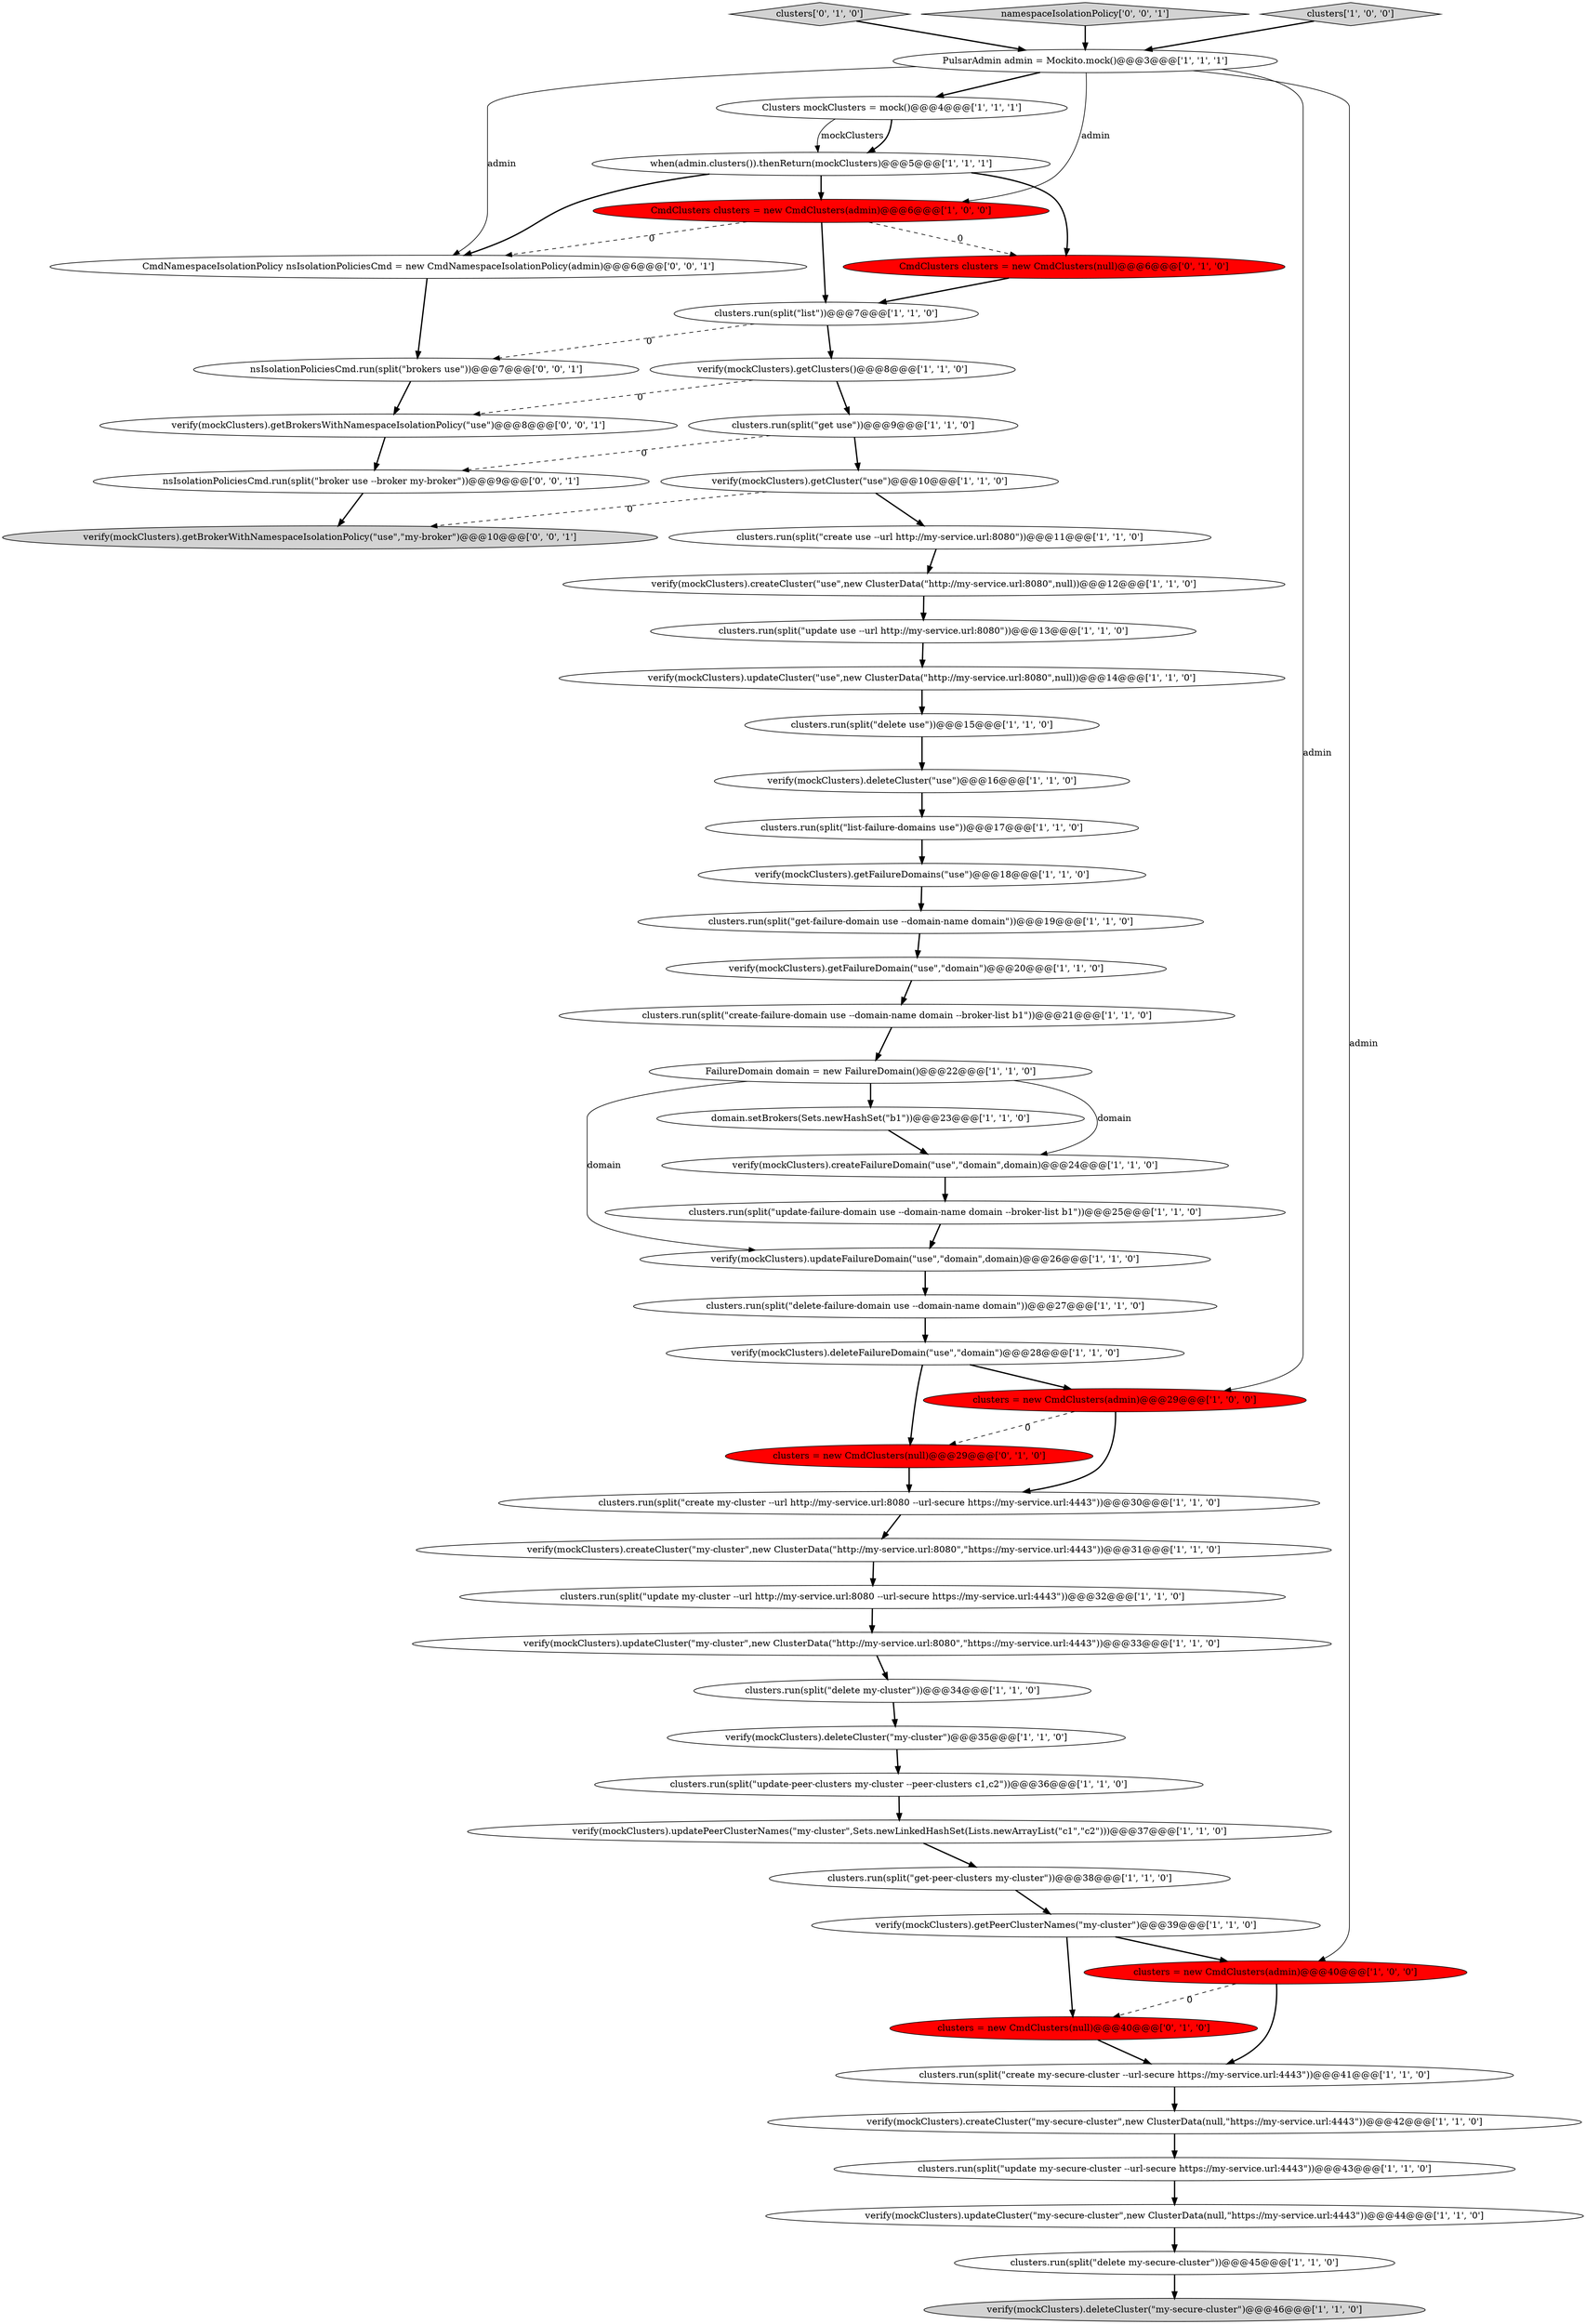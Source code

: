 digraph {
46 [style = filled, label = "clusters = new CmdClusters(null)@@@29@@@['0', '1', '0']", fillcolor = red, shape = ellipse image = "AAA1AAABBB2BBB"];
24 [style = filled, label = "clusters.run(split(\"create my-cluster --url http://my-service.url:8080 --url-secure https://my-service.url:4443\"))@@@30@@@['1', '1', '0']", fillcolor = white, shape = ellipse image = "AAA0AAABBB1BBB"];
7 [style = filled, label = "verify(mockClusters).createCluster(\"use\",new ClusterData(\"http://my-service.url:8080\",null))@@@12@@@['1', '1', '0']", fillcolor = white, shape = ellipse image = "AAA0AAABBB1BBB"];
15 [style = filled, label = "clusters.run(split(\"get-peer-clusters my-cluster\"))@@@38@@@['1', '1', '0']", fillcolor = white, shape = ellipse image = "AAA0AAABBB1BBB"];
3 [style = filled, label = "verify(mockClusters).updateFailureDomain(\"use\",\"domain\",domain)@@@26@@@['1', '1', '0']", fillcolor = white, shape = ellipse image = "AAA0AAABBB1BBB"];
5 [style = filled, label = "clusters.run(split(\"get-failure-domain use --domain-name domain\"))@@@19@@@['1', '1', '0']", fillcolor = white, shape = ellipse image = "AAA0AAABBB1BBB"];
4 [style = filled, label = "Clusters mockClusters = mock()@@@4@@@['1', '1', '1']", fillcolor = white, shape = ellipse image = "AAA0AAABBB1BBB"];
33 [style = filled, label = "verify(mockClusters).updatePeerClusterNames(\"my-cluster\",Sets.newLinkedHashSet(Lists.newArrayList(\"c1\",\"c2\")))@@@37@@@['1', '1', '0']", fillcolor = white, shape = ellipse image = "AAA0AAABBB1BBB"];
6 [style = filled, label = "clusters.run(split(\"create use --url http://my-service.url:8080\"))@@@11@@@['1', '1', '0']", fillcolor = white, shape = ellipse image = "AAA0AAABBB1BBB"];
21 [style = filled, label = "clusters.run(split(\"create my-secure-cluster --url-secure https://my-service.url:4443\"))@@@41@@@['1', '1', '0']", fillcolor = white, shape = ellipse image = "AAA0AAABBB1BBB"];
26 [style = filled, label = "verify(mockClusters).getFailureDomains(\"use\")@@@18@@@['1', '1', '0']", fillcolor = white, shape = ellipse image = "AAA0AAABBB1BBB"];
54 [style = filled, label = "verify(mockClusters).getBrokersWithNamespaceIsolationPolicy(\"use\")@@@8@@@['0', '0', '1']", fillcolor = white, shape = ellipse image = "AAA0AAABBB3BBB"];
52 [style = filled, label = "CmdNamespaceIsolationPolicy nsIsolationPoliciesCmd = new CmdNamespaceIsolationPolicy(admin)@@@6@@@['0', '0', '1']", fillcolor = white, shape = ellipse image = "AAA0AAABBB3BBB"];
41 [style = filled, label = "clusters = new CmdClusters(admin)@@@40@@@['1', '0', '0']", fillcolor = red, shape = ellipse image = "AAA1AAABBB1BBB"];
48 [style = filled, label = "clusters['0', '1', '0']", fillcolor = lightgray, shape = diamond image = "AAA0AAABBB2BBB"];
40 [style = filled, label = "verify(mockClusters).updateCluster(\"my-cluster\",new ClusterData(\"http://my-service.url:8080\",\"https://my-service.url:4443\"))@@@33@@@['1', '1', '0']", fillcolor = white, shape = ellipse image = "AAA0AAABBB1BBB"];
25 [style = filled, label = "verify(mockClusters).getPeerClusterNames(\"my-cluster\")@@@39@@@['1', '1', '0']", fillcolor = white, shape = ellipse image = "AAA0AAABBB1BBB"];
16 [style = filled, label = "clusters.run(split(\"delete my-secure-cluster\"))@@@45@@@['1', '1', '0']", fillcolor = white, shape = ellipse image = "AAA0AAABBB1BBB"];
32 [style = filled, label = "clusters.run(split(\"list-failure-domains use\"))@@@17@@@['1', '1', '0']", fillcolor = white, shape = ellipse image = "AAA0AAABBB1BBB"];
12 [style = filled, label = "verify(mockClusters).deleteFailureDomain(\"use\",\"domain\")@@@28@@@['1', '1', '0']", fillcolor = white, shape = ellipse image = "AAA0AAABBB1BBB"];
19 [style = filled, label = "verify(mockClusters).deleteCluster(\"use\")@@@16@@@['1', '1', '0']", fillcolor = white, shape = ellipse image = "AAA0AAABBB1BBB"];
18 [style = filled, label = "verify(mockClusters).deleteCluster(\"my-secure-cluster\")@@@46@@@['1', '1', '0']", fillcolor = lightgray, shape = ellipse image = "AAA0AAABBB1BBB"];
30 [style = filled, label = "verify(mockClusters).createCluster(\"my-cluster\",new ClusterData(\"http://my-service.url:8080\",\"https://my-service.url:4443\"))@@@31@@@['1', '1', '0']", fillcolor = white, shape = ellipse image = "AAA0AAABBB1BBB"];
53 [style = filled, label = "namespaceIsolationPolicy['0', '0', '1']", fillcolor = lightgray, shape = diamond image = "AAA0AAABBB3BBB"];
35 [style = filled, label = "clusters.run(split(\"update my-secure-cluster --url-secure https://my-service.url:4443\"))@@@43@@@['1', '1', '0']", fillcolor = white, shape = ellipse image = "AAA0AAABBB1BBB"];
28 [style = filled, label = "verify(mockClusters).deleteCluster(\"my-cluster\")@@@35@@@['1', '1', '0']", fillcolor = white, shape = ellipse image = "AAA0AAABBB1BBB"];
37 [style = filled, label = "clusters.run(split(\"delete use\"))@@@15@@@['1', '1', '0']", fillcolor = white, shape = ellipse image = "AAA0AAABBB1BBB"];
45 [style = filled, label = "CmdClusters clusters = new CmdClusters(null)@@@6@@@['0', '1', '0']", fillcolor = red, shape = ellipse image = "AAA1AAABBB2BBB"];
22 [style = filled, label = "when(admin.clusters()).thenReturn(mockClusters)@@@5@@@['1', '1', '1']", fillcolor = white, shape = ellipse image = "AAA0AAABBB1BBB"];
11 [style = filled, label = "FailureDomain domain = new FailureDomain()@@@22@@@['1', '1', '0']", fillcolor = white, shape = ellipse image = "AAA0AAABBB1BBB"];
23 [style = filled, label = "clusters = new CmdClusters(admin)@@@29@@@['1', '0', '0']", fillcolor = red, shape = ellipse image = "AAA1AAABBB1BBB"];
29 [style = filled, label = "CmdClusters clusters = new CmdClusters(admin)@@@6@@@['1', '0', '0']", fillcolor = red, shape = ellipse image = "AAA1AAABBB1BBB"];
39 [style = filled, label = "clusters.run(split(\"delete my-cluster\"))@@@34@@@['1', '1', '0']", fillcolor = white, shape = ellipse image = "AAA0AAABBB1BBB"];
47 [style = filled, label = "clusters = new CmdClusters(null)@@@40@@@['0', '1', '0']", fillcolor = red, shape = ellipse image = "AAA1AAABBB2BBB"];
14 [style = filled, label = "verify(mockClusters).getFailureDomain(\"use\",\"domain\")@@@20@@@['1', '1', '0']", fillcolor = white, shape = ellipse image = "AAA0AAABBB1BBB"];
0 [style = filled, label = "verify(mockClusters).createCluster(\"my-secure-cluster\",new ClusterData(null,\"https://my-service.url:4443\"))@@@42@@@['1', '1', '0']", fillcolor = white, shape = ellipse image = "AAA0AAABBB1BBB"];
9 [style = filled, label = "clusters.run(split(\"get use\"))@@@9@@@['1', '1', '0']", fillcolor = white, shape = ellipse image = "AAA0AAABBB1BBB"];
31 [style = filled, label = "clusters.run(split(\"delete-failure-domain use --domain-name domain\"))@@@27@@@['1', '1', '0']", fillcolor = white, shape = ellipse image = "AAA0AAABBB1BBB"];
42 [style = filled, label = "verify(mockClusters).updateCluster(\"my-secure-cluster\",new ClusterData(null,\"https://my-service.url:4443\"))@@@44@@@['1', '1', '0']", fillcolor = white, shape = ellipse image = "AAA0AAABBB1BBB"];
43 [style = filled, label = "verify(mockClusters).updateCluster(\"use\",new ClusterData(\"http://my-service.url:8080\",null))@@@14@@@['1', '1', '0']", fillcolor = white, shape = ellipse image = "AAA0AAABBB1BBB"];
1 [style = filled, label = "clusters.run(split(\"update-peer-clusters my-cluster --peer-clusters c1,c2\"))@@@36@@@['1', '1', '0']", fillcolor = white, shape = ellipse image = "AAA0AAABBB1BBB"];
36 [style = filled, label = "clusters.run(split(\"list\"))@@@7@@@['1', '1', '0']", fillcolor = white, shape = ellipse image = "AAA0AAABBB1BBB"];
8 [style = filled, label = "PulsarAdmin admin = Mockito.mock()@@@3@@@['1', '1', '1']", fillcolor = white, shape = ellipse image = "AAA0AAABBB1BBB"];
38 [style = filled, label = "clusters.run(split(\"create-failure-domain use --domain-name domain --broker-list b1\"))@@@21@@@['1', '1', '0']", fillcolor = white, shape = ellipse image = "AAA0AAABBB1BBB"];
2 [style = filled, label = "verify(mockClusters).getCluster(\"use\")@@@10@@@['1', '1', '0']", fillcolor = white, shape = ellipse image = "AAA0AAABBB1BBB"];
13 [style = filled, label = "clusters['1', '0', '0']", fillcolor = lightgray, shape = diamond image = "AAA0AAABBB1BBB"];
17 [style = filled, label = "clusters.run(split(\"update use --url http://my-service.url:8080\"))@@@13@@@['1', '1', '0']", fillcolor = white, shape = ellipse image = "AAA0AAABBB1BBB"];
50 [style = filled, label = "verify(mockClusters).getBrokerWithNamespaceIsolationPolicy(\"use\",\"my-broker\")@@@10@@@['0', '0', '1']", fillcolor = lightgray, shape = ellipse image = "AAA0AAABBB3BBB"];
10 [style = filled, label = "clusters.run(split(\"update my-cluster --url http://my-service.url:8080 --url-secure https://my-service.url:4443\"))@@@32@@@['1', '1', '0']", fillcolor = white, shape = ellipse image = "AAA0AAABBB1BBB"];
34 [style = filled, label = "verify(mockClusters).getClusters()@@@8@@@['1', '1', '0']", fillcolor = white, shape = ellipse image = "AAA0AAABBB1BBB"];
49 [style = filled, label = "nsIsolationPoliciesCmd.run(split(\"brokers use\"))@@@7@@@['0', '0', '1']", fillcolor = white, shape = ellipse image = "AAA0AAABBB3BBB"];
27 [style = filled, label = "domain.setBrokers(Sets.newHashSet(\"b1\"))@@@23@@@['1', '1', '0']", fillcolor = white, shape = ellipse image = "AAA0AAABBB1BBB"];
51 [style = filled, label = "nsIsolationPoliciesCmd.run(split(\"broker use --broker my-broker\"))@@@9@@@['0', '0', '1']", fillcolor = white, shape = ellipse image = "AAA0AAABBB3BBB"];
20 [style = filled, label = "verify(mockClusters).createFailureDomain(\"use\",\"domain\",domain)@@@24@@@['1', '1', '0']", fillcolor = white, shape = ellipse image = "AAA0AAABBB1BBB"];
44 [style = filled, label = "clusters.run(split(\"update-failure-domain use --domain-name domain --broker-list b1\"))@@@25@@@['1', '1', '0']", fillcolor = white, shape = ellipse image = "AAA0AAABBB1BBB"];
54->51 [style = bold, label=""];
29->36 [style = bold, label=""];
11->3 [style = solid, label="domain"];
25->47 [style = bold, label=""];
16->18 [style = bold, label=""];
34->9 [style = bold, label=""];
7->17 [style = bold, label=""];
22->45 [style = bold, label=""];
21->0 [style = bold, label=""];
33->15 [style = bold, label=""];
9->2 [style = bold, label=""];
52->49 [style = bold, label=""];
2->6 [style = bold, label=""];
26->5 [style = bold, label=""];
38->11 [style = bold, label=""];
3->31 [style = bold, label=""];
15->25 [style = bold, label=""];
44->3 [style = bold, label=""];
25->41 [style = bold, label=""];
41->21 [style = bold, label=""];
35->42 [style = bold, label=""];
46->24 [style = bold, label=""];
45->36 [style = bold, label=""];
22->52 [style = bold, label=""];
22->29 [style = bold, label=""];
42->16 [style = bold, label=""];
14->38 [style = bold, label=""];
28->1 [style = bold, label=""];
43->37 [style = bold, label=""];
5->14 [style = bold, label=""];
48->8 [style = bold, label=""];
2->50 [style = dashed, label="0"];
34->54 [style = dashed, label="0"];
32->26 [style = bold, label=""];
31->12 [style = bold, label=""];
39->28 [style = bold, label=""];
20->44 [style = bold, label=""];
29->45 [style = dashed, label="0"];
29->52 [style = dashed, label="0"];
24->30 [style = bold, label=""];
8->29 [style = solid, label="admin"];
17->43 [style = bold, label=""];
9->51 [style = dashed, label="0"];
23->24 [style = bold, label=""];
1->33 [style = bold, label=""];
19->32 [style = bold, label=""];
40->39 [style = bold, label=""];
12->46 [style = bold, label=""];
51->50 [style = bold, label=""];
8->23 [style = solid, label="admin"];
11->20 [style = solid, label="domain"];
23->46 [style = dashed, label="0"];
8->41 [style = solid, label="admin"];
30->10 [style = bold, label=""];
10->40 [style = bold, label=""];
0->35 [style = bold, label=""];
53->8 [style = bold, label=""];
12->23 [style = bold, label=""];
4->22 [style = solid, label="mockClusters"];
37->19 [style = bold, label=""];
47->21 [style = bold, label=""];
8->4 [style = bold, label=""];
13->8 [style = bold, label=""];
6->7 [style = bold, label=""];
41->47 [style = dashed, label="0"];
27->20 [style = bold, label=""];
4->22 [style = bold, label=""];
49->54 [style = bold, label=""];
36->34 [style = bold, label=""];
36->49 [style = dashed, label="0"];
8->52 [style = solid, label="admin"];
11->27 [style = bold, label=""];
}
